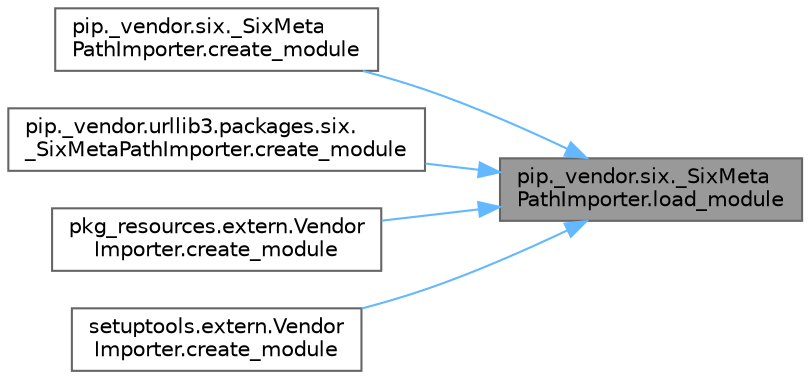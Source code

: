 digraph "pip._vendor.six._SixMetaPathImporter.load_module"
{
 // LATEX_PDF_SIZE
  bgcolor="transparent";
  edge [fontname=Helvetica,fontsize=10,labelfontname=Helvetica,labelfontsize=10];
  node [fontname=Helvetica,fontsize=10,shape=box,height=0.2,width=0.4];
  rankdir="RL";
  Node1 [id="Node000001",label="pip._vendor.six._SixMeta\lPathImporter.load_module",height=0.2,width=0.4,color="gray40", fillcolor="grey60", style="filled", fontcolor="black",tooltip=" "];
  Node1 -> Node2 [id="edge1_Node000001_Node000002",dir="back",color="steelblue1",style="solid",tooltip=" "];
  Node2 [id="Node000002",label="pip._vendor.six._SixMeta\lPathImporter.create_module",height=0.2,width=0.4,color="grey40", fillcolor="white", style="filled",URL="$classpip_1_1__vendor_1_1six_1_1___six_meta_path_importer.html#ae8c21de6f36ed8ac6e035417a9971f92",tooltip=" "];
  Node1 -> Node3 [id="edge2_Node000001_Node000003",dir="back",color="steelblue1",style="solid",tooltip=" "];
  Node3 [id="Node000003",label="pip._vendor.urllib3.packages.six.\l_SixMetaPathImporter.create_module",height=0.2,width=0.4,color="grey40", fillcolor="white", style="filled",URL="$classpip_1_1__vendor_1_1urllib3_1_1packages_1_1six_1_1___six_meta_path_importer.html#ab65372141ada5641b65bfb0a0d880213",tooltip=" "];
  Node1 -> Node4 [id="edge3_Node000001_Node000004",dir="back",color="steelblue1",style="solid",tooltip=" "];
  Node4 [id="Node000004",label="pkg_resources.extern.Vendor\lImporter.create_module",height=0.2,width=0.4,color="grey40", fillcolor="white", style="filled",URL="$classpkg__resources_1_1extern_1_1_vendor_importer.html#acc33bc319fa6eacc92b341bd5fdcf80b",tooltip=" "];
  Node1 -> Node5 [id="edge4_Node000001_Node000005",dir="back",color="steelblue1",style="solid",tooltip=" "];
  Node5 [id="Node000005",label="setuptools.extern.Vendor\lImporter.create_module",height=0.2,width=0.4,color="grey40", fillcolor="white", style="filled",URL="$classsetuptools_1_1extern_1_1_vendor_importer.html#a8c283626f39840cb004010ff1fb5368e",tooltip=" "];
}

